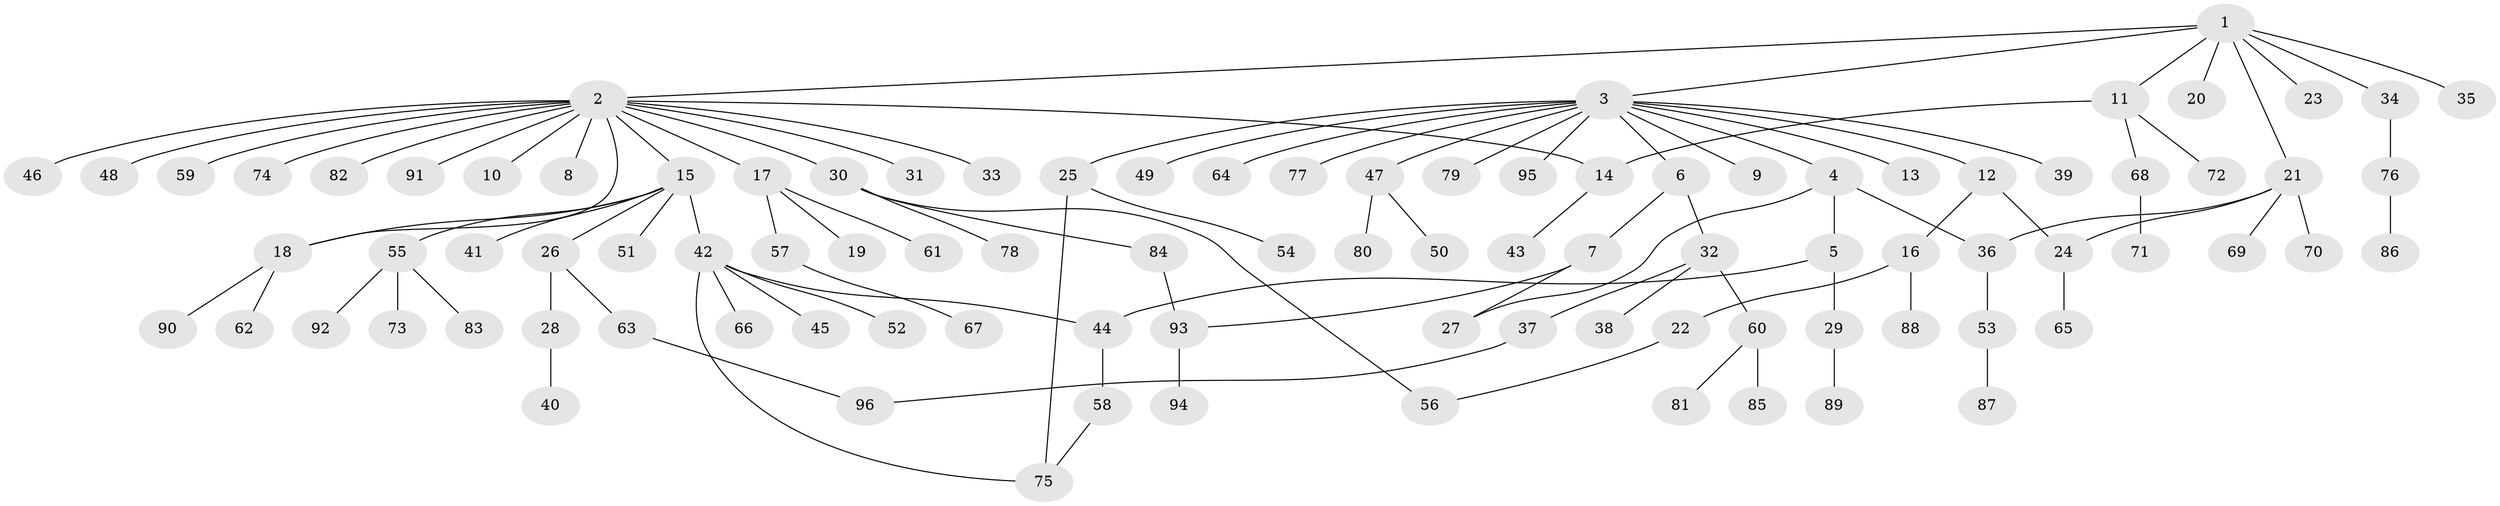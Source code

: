 // coarse degree distribution, {7: 0.014492753623188406, 15: 0.028985507246376812, 5: 0.043478260869565216, 3: 0.15942028985507245, 1: 0.5652173913043478, 4: 0.028985507246376812, 6: 0.014492753623188406, 2: 0.14492753623188406}
// Generated by graph-tools (version 1.1) at 2025/51/02/27/25 19:51:57]
// undirected, 96 vertices, 106 edges
graph export_dot {
graph [start="1"]
  node [color=gray90,style=filled];
  1;
  2;
  3;
  4;
  5;
  6;
  7;
  8;
  9;
  10;
  11;
  12;
  13;
  14;
  15;
  16;
  17;
  18;
  19;
  20;
  21;
  22;
  23;
  24;
  25;
  26;
  27;
  28;
  29;
  30;
  31;
  32;
  33;
  34;
  35;
  36;
  37;
  38;
  39;
  40;
  41;
  42;
  43;
  44;
  45;
  46;
  47;
  48;
  49;
  50;
  51;
  52;
  53;
  54;
  55;
  56;
  57;
  58;
  59;
  60;
  61;
  62;
  63;
  64;
  65;
  66;
  67;
  68;
  69;
  70;
  71;
  72;
  73;
  74;
  75;
  76;
  77;
  78;
  79;
  80;
  81;
  82;
  83;
  84;
  85;
  86;
  87;
  88;
  89;
  90;
  91;
  92;
  93;
  94;
  95;
  96;
  1 -- 2;
  1 -- 3;
  1 -- 11;
  1 -- 20;
  1 -- 21;
  1 -- 23;
  1 -- 34;
  1 -- 35;
  2 -- 8;
  2 -- 10;
  2 -- 14;
  2 -- 15;
  2 -- 17;
  2 -- 18;
  2 -- 30;
  2 -- 31;
  2 -- 33;
  2 -- 46;
  2 -- 48;
  2 -- 59;
  2 -- 74;
  2 -- 82;
  2 -- 91;
  3 -- 4;
  3 -- 6;
  3 -- 9;
  3 -- 12;
  3 -- 13;
  3 -- 25;
  3 -- 39;
  3 -- 47;
  3 -- 49;
  3 -- 64;
  3 -- 77;
  3 -- 79;
  3 -- 95;
  4 -- 5;
  4 -- 27;
  4 -- 36;
  5 -- 29;
  5 -- 44;
  6 -- 7;
  6 -- 32;
  7 -- 27;
  7 -- 93;
  11 -- 14;
  11 -- 68;
  11 -- 72;
  12 -- 16;
  12 -- 24;
  14 -- 43;
  15 -- 18;
  15 -- 26;
  15 -- 41;
  15 -- 42;
  15 -- 51;
  15 -- 55;
  16 -- 22;
  16 -- 88;
  17 -- 19;
  17 -- 57;
  17 -- 61;
  18 -- 62;
  18 -- 90;
  21 -- 24;
  21 -- 36;
  21 -- 69;
  21 -- 70;
  22 -- 56;
  24 -- 65;
  25 -- 54;
  25 -- 75;
  26 -- 28;
  26 -- 63;
  28 -- 40;
  29 -- 89;
  30 -- 56;
  30 -- 78;
  30 -- 84;
  32 -- 37;
  32 -- 38;
  32 -- 60;
  34 -- 76;
  36 -- 53;
  37 -- 96;
  42 -- 44;
  42 -- 45;
  42 -- 52;
  42 -- 66;
  42 -- 75;
  44 -- 58;
  47 -- 50;
  47 -- 80;
  53 -- 87;
  55 -- 73;
  55 -- 83;
  55 -- 92;
  57 -- 67;
  58 -- 75;
  60 -- 81;
  60 -- 85;
  63 -- 96;
  68 -- 71;
  76 -- 86;
  84 -- 93;
  93 -- 94;
}
